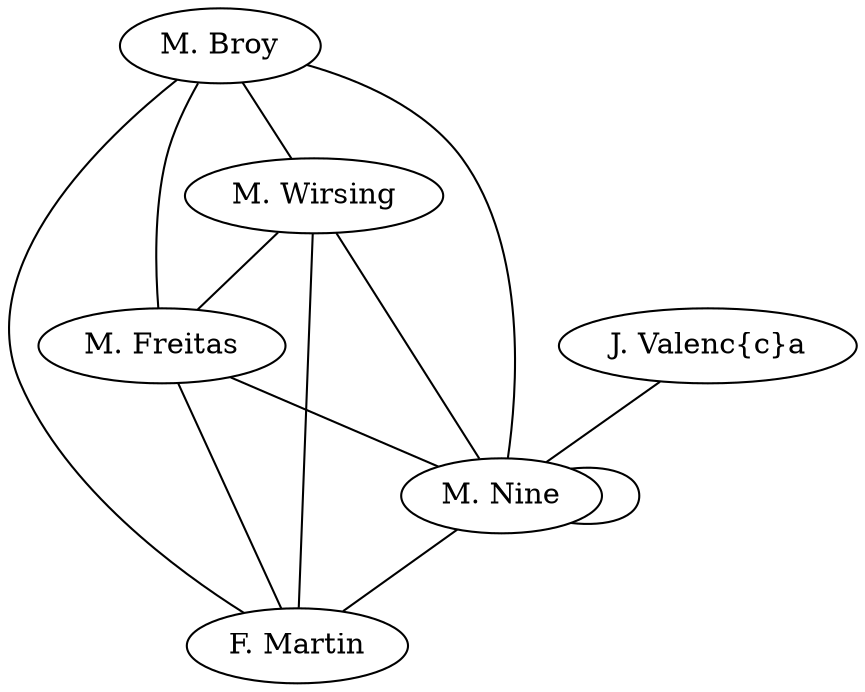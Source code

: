 strict graph authors {
	"M. Broy" -- "M. Wirsing";
	"M. Broy" -- "M. Freitas";
	"M. Broy" -- "M. Nine";
	"M. Broy" -- "F. Martin";
	"M. Broy" -- "M. Nine";
	"M. Wirsing" -- "M. Broy";
	"M. Wirsing" -- "M. Freitas";
	"M. Wirsing" -- "M. Nine";
	"M. Wirsing" -- "F. Martin";
	"M. Wirsing" -- "M. Nine";
	"M. Freitas" -- "M. Broy";
	"M. Freitas" -- "M. Wirsing";
	"M. Freitas" -- "M. Nine";
	"M. Freitas" -- "F. Martin";
	"M. Freitas" -- "M. Nine";
	"M. Nine" -- "M. Broy";
	"M. Nine" -- "M. Wirsing";
	"M. Nine" -- "M. Freitas";
	"M. Nine" -- "F. Martin";
	"M. Nine" -- "M. Nine";
	"F. Martin" -- "M. Broy";
	"F. Martin" -- "M. Wirsing";
	"F. Martin" -- "M. Freitas";
	"F. Martin" -- "M. Nine";
	"F. Martin" -- "M. Nine";
	"M. Nine" -- "M. Broy";
	"M. Nine" -- "M. Wirsing";
	"M. Nine" -- "M. Freitas";
	"M. Nine" -- "M. Nine";
	"M. Nine" -- "F. Martin";
	"J. Valen\c{c}a" -- "M. Nine";
	"M. Nine" -- "J. Valen\c{c}a";
}strict graph authors {
	"M. Broy" -- "M. Wirsing";
	"M. Broy" -- "M. Freitas";
	"M. Broy" -- "M. Nine";
	"M. Broy" -- "F. Martin";
	"M. Broy" -- "M. Nine";
	"M. Wirsing" -- "M. Broy";
	"M. Wirsing" -- "M. Freitas";
	"M. Wirsing" -- "M. Nine";
	"M. Wirsing" -- "F. Martin";
	"M. Wirsing" -- "M. Nine";
	"M. Freitas" -- "M. Broy";
	"M. Freitas" -- "M. Wirsing";
	"M. Freitas" -- "M. Nine";
	"M. Freitas" -- "F. Martin";
	"M. Freitas" -- "M. Nine";
	"M. Nine" -- "M. Broy";
	"M. Nine" -- "M. Wirsing";
	"M. Nine" -- "M. Freitas";
	"M. Nine" -- "F. Martin";
	"M. Nine" -- "M. Nine";
	"F. Martin" -- "M. Broy";
	"F. Martin" -- "M. Wirsing";
	"F. Martin" -- "M. Freitas";
	"F. Martin" -- "M. Nine";
	"F. Martin" -- "M. Nine";
	"M. Nine" -- "M. Broy";
	"M. Nine" -- "M. Wirsing";
	"M. Nine" -- "M. Freitas";
	"M. Nine" -- "M. Nine";
	"M. Nine" -- "F. Martin";
	"J. Valen\c{c}a" -- "M. Nine";
	"M. Nine" -- "J. Valen\c{c}a";
}strict graph authors {
	"M. Broy" -- "M. Wirsing";
	"M. Broy" -- "M. Freitas";
	"M. Broy" -- "M. Nine";
	"M. Broy" -- "F. Martin";
	"M. Broy" -- "M. Nine";
	"M. Wirsing" -- "M. Broy";
	"M. Wirsing" -- "M. Freitas";
	"M. Wirsing" -- "M. Nine";
	"M. Wirsing" -- "F. Martin";
	"M. Wirsing" -- "M. Nine";
	"M. Freitas" -- "M. Broy";
	"M. Freitas" -- "M. Wirsing";
	"M. Freitas" -- "M. Nine";
	"M. Freitas" -- "F. Martin";
	"M. Freitas" -- "M. Nine";
	"M. Nine" -- "M. Broy";
	"M. Nine" -- "M. Wirsing";
	"M. Nine" -- "M. Freitas";
	"M. Nine" -- "F. Martin";
	"M. Nine" -- "M. Nine";
	"F. Martin" -- "M. Broy";
	"F. Martin" -- "M. Wirsing";
	"F. Martin" -- "M. Freitas";
	"F. Martin" -- "M. Nine";
	"F. Martin" -- "M. Nine";
	"M. Nine" -- "M. Broy";
	"M. Nine" -- "M. Wirsing";
	"M. Nine" -- "M. Freitas";
	"M. Nine" -- "M. Nine";
	"M. Nine" -- "F. Martin";
	"J. Valen\c{c}a" -- "M. Nine";
	"M. Nine" -- "J. Valen\c{c}a";
}strict graph authors {
	"M. Broy" -- "M. Wirsing";
	"M. Broy" -- "M. Freitas";
	"M. Broy" -- "M. Nine";
	"M. Broy" -- "F. Martin";
	"M. Broy" -- "M. Nine";
	"M. Wirsing" -- "M. Broy";
	"M. Wirsing" -- "M. Freitas";
	"M. Wirsing" -- "M. Nine";
	"M. Wirsing" -- "F. Martin";
	"M. Wirsing" -- "M. Nine";
	"M. Freitas" -- "M. Broy";
	"M. Freitas" -- "M. Wirsing";
	"M. Freitas" -- "M. Nine";
	"M. Freitas" -- "F. Martin";
	"M. Freitas" -- "M. Nine";
	"M. Nine" -- "M. Broy";
	"M. Nine" -- "M. Wirsing";
	"M. Nine" -- "M. Freitas";
	"M. Nine" -- "F. Martin";
	"M. Nine" -- "M. Nine";
	"F. Martin" -- "M. Broy";
	"F. Martin" -- "M. Wirsing";
	"F. Martin" -- "M. Freitas";
	"F. Martin" -- "M. Nine";
	"F. Martin" -- "M. Nine";
	"M. Nine" -- "M. Broy";
	"M. Nine" -- "M. Wirsing";
	"M. Nine" -- "M. Freitas";
	"M. Nine" -- "M. Nine";
	"M. Nine" -- "F. Martin";
	"J. Valen\c{c}a" -- "M. Nine";
	"M. Nine" -- "J. Valen\c{c}a";
}strict graph authors {
	"M. Broy" -- "M. Wirsing";
	"M. Broy" -- "M. Freitas";
	"M. Broy" -- "M. Nine";
	"M. Broy" -- "F. Martin";
	"M. Broy" -- "M. Nine";
	"M. Wirsing" -- "M. Broy";
	"M. Wirsing" -- "M. Freitas";
	"M. Wirsing" -- "M. Nine";
	"M. Wirsing" -- "F. Martin";
	"M. Wirsing" -- "M. Nine";
	"M. Freitas" -- "M. Broy";
	"M. Freitas" -- "M. Wirsing";
	"M. Freitas" -- "M. Nine";
	"M. Freitas" -- "F. Martin";
	"M. Freitas" -- "M. Nine";
	"M. Nine" -- "M. Broy";
	"M. Nine" -- "M. Wirsing";
	"M. Nine" -- "M. Freitas";
	"M. Nine" -- "F. Martin";
	"M. Nine" -- "M. Nine";
	"F. Martin" -- "M. Broy";
	"F. Martin" -- "M. Wirsing";
	"F. Martin" -- "M. Freitas";
	"F. Martin" -- "M. Nine";
	"F. Martin" -- "M. Nine";
	"M. Nine" -- "M. Broy";
	"M. Nine" -- "M. Wirsing";
	"M. Nine" -- "M. Freitas";
	"M. Nine" -- "M. Nine";
	"M. Nine" -- "F. Martin";
	"J. Valen\c{c}a" -- "M. Nine";
	"M. Nine" -- "J. Valen\c{c}a";
}strict graph authors {
	"M. Broy" -- "M. Wirsing";
	"M. Broy" -- "M. Freitas";
	"M. Broy" -- "M. Nine";
	"M. Broy" -- "F. Martin";
	"M. Broy" -- "M. Nine";
	"M. Wirsing" -- "M. Broy";
	"M. Wirsing" -- "M. Freitas";
	"M. Wirsing" -- "M. Nine";
	"M. Wirsing" -- "F. Martin";
	"M. Wirsing" -- "M. Nine";
	"M. Freitas" -- "M. Broy";
	"M. Freitas" -- "M. Wirsing";
	"M. Freitas" -- "M. Nine";
	"M. Freitas" -- "F. Martin";
	"M. Freitas" -- "M. Nine";
	"M. Nine" -- "M. Broy";
	"M. Nine" -- "M. Wirsing";
	"M. Nine" -- "M. Freitas";
	"M. Nine" -- "F. Martin";
	"M. Nine" -- "M. Nine";
	"F. Martin" -- "M. Broy";
	"F. Martin" -- "M. Wirsing";
	"F. Martin" -- "M. Freitas";
	"F. Martin" -- "M. Nine";
	"F. Martin" -- "M. Nine";
	"M. Nine" -- "M. Broy";
	"M. Nine" -- "M. Wirsing";
	"M. Nine" -- "M. Freitas";
	"M. Nine" -- "M. Nine";
	"M. Nine" -- "F. Martin";
	"J. Valen\c{c}a" -- "M. Nine";
	"M. Nine" -- "J. Valen\c{c}a";
}
